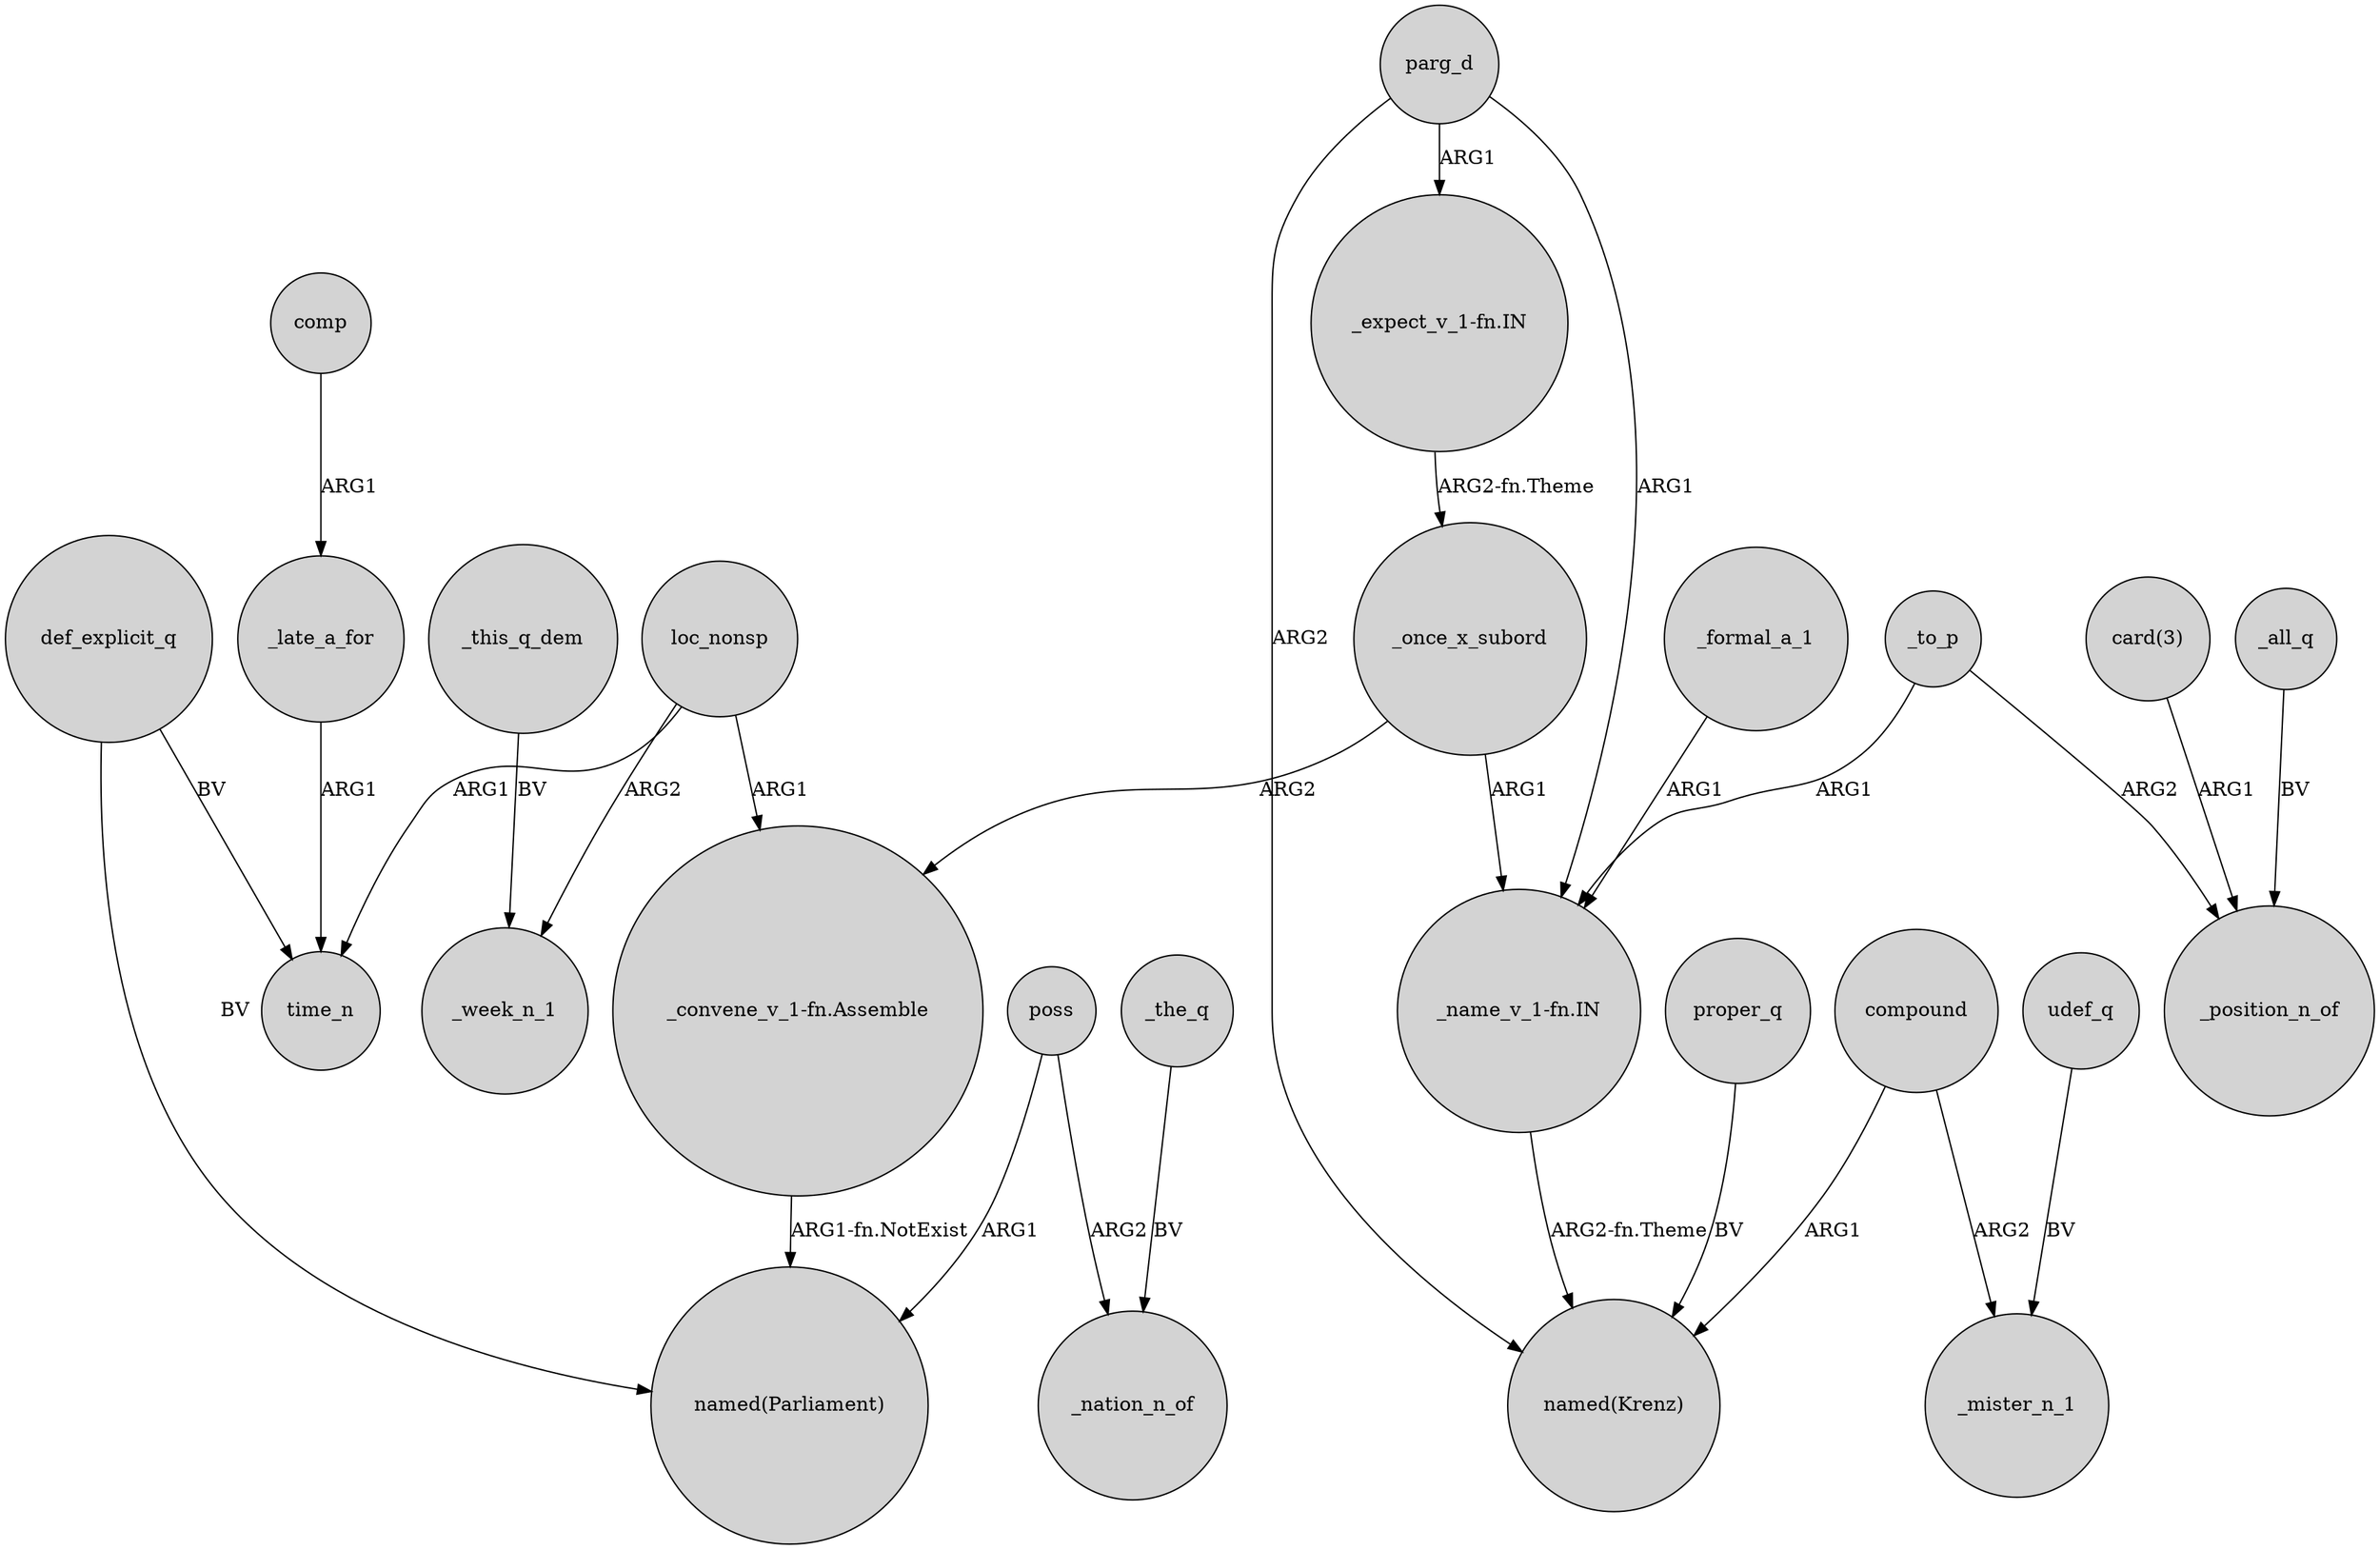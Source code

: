 digraph {
	node [shape=circle style=filled]
	"_convene_v_1-fn.Assemble" -> "named(Parliament)" [label="ARG1-fn.NotExist"]
	comp -> _late_a_for [label=ARG1]
	_once_x_subord -> "_convene_v_1-fn.Assemble" [label=ARG2]
	_once_x_subord -> "_name_v_1-fn.IN" [label=ARG1]
	def_explicit_q -> time_n [label=BV]
	parg_d -> "named(Krenz)" [label=ARG2]
	compound -> _mister_n_1 [label=ARG2]
	proper_q -> "named(Krenz)" [label=BV]
	udef_q -> _mister_n_1 [label=BV]
	loc_nonsp -> time_n [label=ARG1]
	"card(3)" -> _position_n_of [label=ARG1]
	_this_q_dem -> _week_n_1 [label=BV]
	loc_nonsp -> _week_n_1 [label=ARG2]
	_the_q -> _nation_n_of [label=BV]
	"_expect_v_1-fn.IN" -> _once_x_subord [label="ARG2-fn.Theme"]
	_formal_a_1 -> "_name_v_1-fn.IN" [label=ARG1]
	_to_p -> "_name_v_1-fn.IN" [label=ARG1]
	parg_d -> "_expect_v_1-fn.IN" [label=ARG1]
	"_name_v_1-fn.IN" -> "named(Krenz)" [label="ARG2-fn.Theme"]
	poss -> "named(Parliament)" [label=ARG1]
	poss -> _nation_n_of [label=ARG2]
	compound -> "named(Krenz)" [label=ARG1]
	_late_a_for -> time_n [label=ARG1]
	_to_p -> _position_n_of [label=ARG2]
	_all_q -> _position_n_of [label=BV]
	def_explicit_q -> "named(Parliament)" [label=BV]
	parg_d -> "_name_v_1-fn.IN" [label=ARG1]
	loc_nonsp -> "_convene_v_1-fn.Assemble" [label=ARG1]
}
